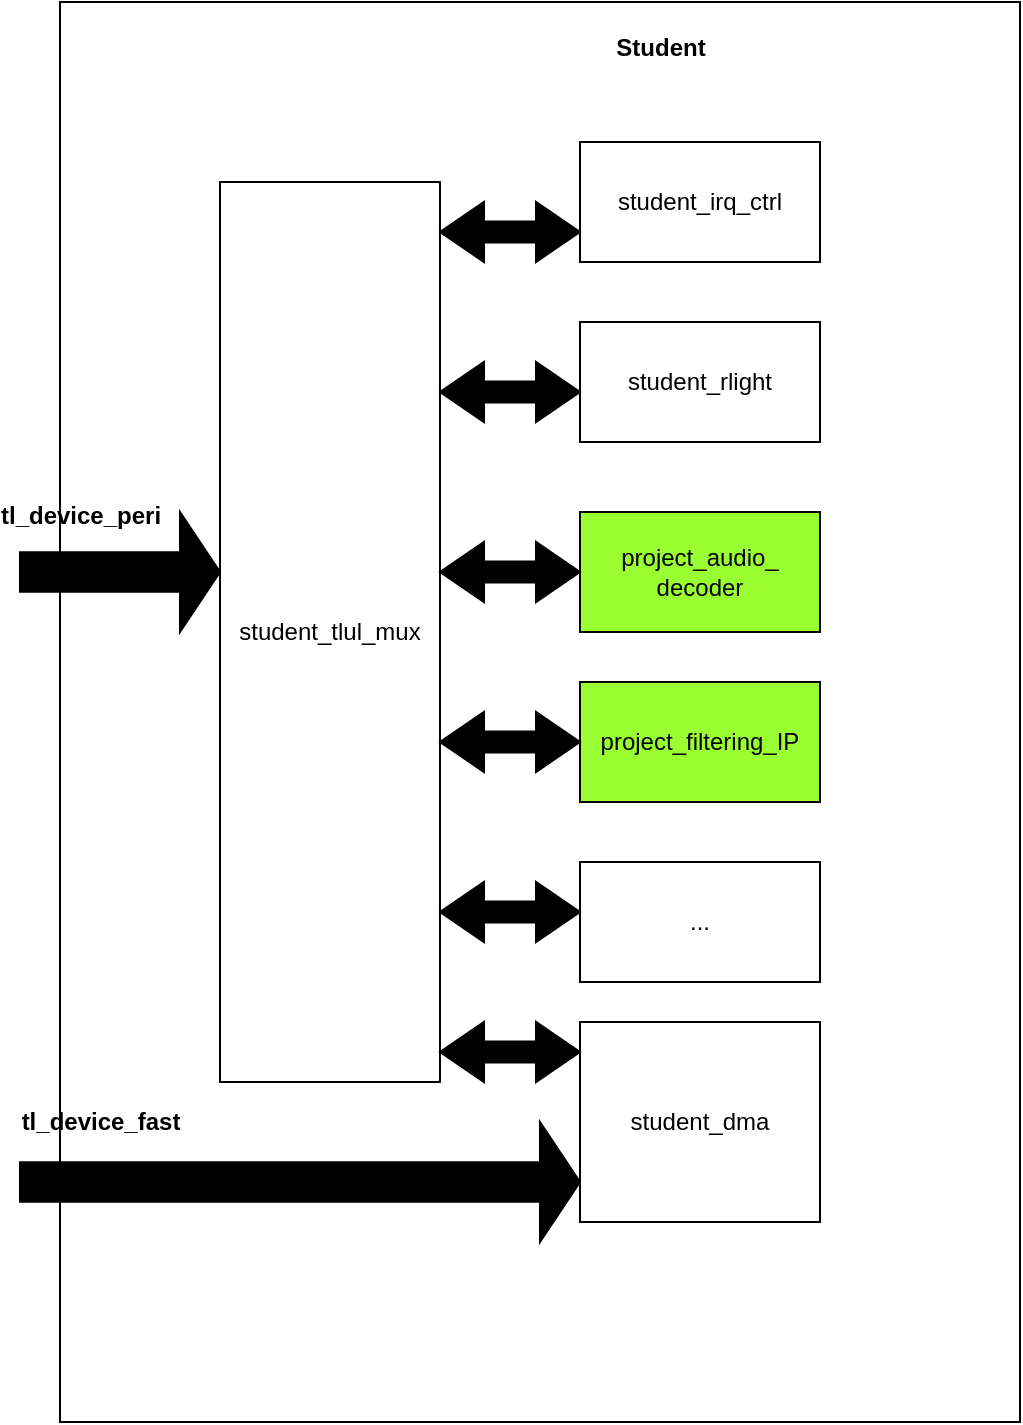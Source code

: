 <mxfile version="24.4.10" type="device">
  <diagram id="_uuIN3uyb_vN-ZzZcdoV" name="Seite-3">
    <mxGraphModel dx="1158" dy="729" grid="1" gridSize="10" guides="1" tooltips="1" connect="1" arrows="1" fold="1" page="0" pageScale="1" pageWidth="827" pageHeight="1169" math="0" shadow="0">
      <root>
        <mxCell id="0" />
        <mxCell id="1" parent="0" />
        <mxCell id="mwM7OwOP8IIw1r8pnNSO-1" value="" style="html=1;whiteSpace=wrap;" parent="1" vertex="1">
          <mxGeometry x="-80" y="50" width="480" height="710" as="geometry" />
        </mxCell>
        <mxCell id="mwM7OwOP8IIw1r8pnNSO-2" value="student_irq_ctrl" style="html=1;whiteSpace=wrap;" parent="1" vertex="1">
          <mxGeometry x="180" y="120" width="120" height="60" as="geometry" />
        </mxCell>
        <mxCell id="mwM7OwOP8IIw1r8pnNSO-4" value="student_rlight&lt;span style=&quot;color: rgba(0, 0, 0, 0); font-family: monospace; font-size: 0px; text-align: start; text-wrap: nowrap;&quot;&gt;%3CmxGraphModel%3E%3Croot%3E%3CmxCell%20id%3D%220%22%2F%3E%3CmxCell%20id%3D%221%22%20parent%3D%220%22%2F%3E%3CmxCell%20id%3D%222%22%20value%3D%22student_irq_ctrl%22%20style%3D%22html%3D1%3BwhiteSpace%3Dwrap%3B%22%20vertex%3D%221%22%20parent%3D%221%22%3E%3CmxGeometry%20x%3D%22180%22%20y%3D%22120%22%20width%3D%22120%22%20height%3D%2260%22%20as%3D%22geometry%22%2F%3E%3C%2FmxCell%3E%3C%2Froot%3E%3C%2FmxGraphModel%3E&lt;/span&gt;" style="html=1;whiteSpace=wrap;" parent="1" vertex="1">
          <mxGeometry x="180" y="210" width="120" height="60" as="geometry" />
        </mxCell>
        <mxCell id="mwM7OwOP8IIw1r8pnNSO-5" value="project_audio_&lt;div&gt;decoder&lt;span style=&quot;color: rgba(0, 0, 0, 0); font-family: monospace; font-size: 0px; text-align: start; text-wrap: nowrap;&quot;&gt;%3CmxGraphModel%3E%3Croot%3E%3CmxCell%20id%3D%220%22%2F%3E%3CmxCell%20id%3D%221%22%20parent%3D%220%22%2F%3E%3CmxCell%20id%3D%222%22%20value%3D%22student_irq_ctrl%22%20style%3D%22html%3D1%3BwhiteSpace%3Dwrap%3B%22%20vertex%3D%221%22%20parent%3D%221%22%3E%3CmxGeometry%20x%3D%22180%22%20y%3D%22120%22%20width%3D%22120%22%20height%3D%2260%22%20as%3D%22geometry%22%2F%3E%3C%2FmxCell%3E%3C%2Froot%3E%3C%2FmxGraphMode_au&lt;/span&gt;&lt;/div&gt;" style="html=1;whiteSpace=wrap;fillColor=#99FF33;" parent="1" vertex="1">
          <mxGeometry x="180" y="305" width="120" height="60" as="geometry" />
        </mxCell>
        <mxCell id="mwM7OwOP8IIw1r8pnNSO-6" value="student_tlul_mux&lt;span style=&quot;color: rgba(0, 0, 0, 0); font-family: monospace; font-size: 0px; text-align: start; text-wrap: nowrap;&quot;&gt;%3CmxGraphModel%3E%3Croot%3E%3CmxCell%20id%3D%220%22%2F%3E%3CmxCell%20id%3D%221%22%20parent%3D%220%22%2F%3E%3CmxCell%20id%3D%222%22%20value%3D%22student_irq_ctrl%22%20style%3D%22html%3D1%3BwhiteSpace%3Dwrap%3B%22%20vertex%3D%221%22%20parent%3D%221%22%3E%3CmxGeometry%20x%3D%22180%22%20y%3D%22120%22%20width%3D%22120%22%20height%3D%2260%22%20as%3D%22geometry%22%2F%3E%3C%2FmxCell%3E%3C%2Froot%3E%3C%2FmxGraphModel&lt;/span&gt;" style="html=1;whiteSpace=wrap;" parent="1" vertex="1">
          <mxGeometry y="140" width="110" height="450" as="geometry" />
        </mxCell>
        <mxCell id="mwM7OwOP8IIw1r8pnNSO-7" value="..." style="html=1;whiteSpace=wrap;" parent="1" vertex="1">
          <mxGeometry x="180" y="480" width="120" height="60" as="geometry" />
        </mxCell>
        <mxCell id="mwM7OwOP8IIw1r8pnNSO-9" value="project_filtering_IP" style="html=1;whiteSpace=wrap;fillColor=#99FF33;" parent="1" vertex="1">
          <mxGeometry x="180" y="390" width="120" height="60" as="geometry" />
        </mxCell>
        <mxCell id="mwM7OwOP8IIw1r8pnNSO-11" value="" style="html=1;shadow=0;dashed=0;align=center;verticalAlign=middle;shape=mxgraph.arrows2.twoWayArrow;dy=0.65;dx=22;strokeColor=#000000;fillColor=#000000;" parent="1" vertex="1">
          <mxGeometry x="110" y="320" width="70" height="30" as="geometry" />
        </mxCell>
        <mxCell id="mwM7OwOP8IIw1r8pnNSO-16" value="" style="html=1;shadow=0;dashed=0;align=center;verticalAlign=middle;shape=mxgraph.arrows2.twoWayArrow;dy=0.65;dx=22;strokeColor=#000000;fillColor=#000000;" parent="1" vertex="1">
          <mxGeometry x="110" y="405" width="70" height="30" as="geometry" />
        </mxCell>
        <mxCell id="mwM7OwOP8IIw1r8pnNSO-17" value="" style="html=1;shadow=0;dashed=0;align=center;verticalAlign=middle;shape=mxgraph.arrows2.twoWayArrow;dy=0.65;dx=22;strokeColor=#000000;fillColor=#000000;" parent="1" vertex="1">
          <mxGeometry x="110" y="230" width="70" height="30" as="geometry" />
        </mxCell>
        <mxCell id="mwM7OwOP8IIw1r8pnNSO-18" value="" style="html=1;shadow=0;dashed=0;align=center;verticalAlign=middle;shape=mxgraph.arrows2.twoWayArrow;dy=0.65;dx=22;strokeColor=#000000;fillColor=#000000;" parent="1" vertex="1">
          <mxGeometry x="110" y="150" width="70" height="30" as="geometry" />
        </mxCell>
        <mxCell id="mwM7OwOP8IIw1r8pnNSO-20" value="" style="html=1;shadow=0;dashed=0;align=center;verticalAlign=middle;shape=mxgraph.arrows2.arrow;dy=0.67;dx=20;notch=0;fillColor=#000000;" parent="1" vertex="1">
          <mxGeometry x="-100" y="305" width="100" height="60" as="geometry" />
        </mxCell>
        <mxCell id="mwM7OwOP8IIw1r8pnNSO-21" value="student_dma" style="html=1;whiteSpace=wrap;" parent="1" vertex="1">
          <mxGeometry x="180" y="560" width="120" height="100" as="geometry" />
        </mxCell>
        <mxCell id="mwM7OwOP8IIw1r8pnNSO-22" value="" style="html=1;shadow=0;dashed=0;align=center;verticalAlign=middle;shape=mxgraph.arrows2.twoWayArrow;dy=0.65;dx=22;strokeColor=#000000;fillColor=#000000;" parent="1" vertex="1">
          <mxGeometry x="110" y="490" width="70" height="30" as="geometry" />
        </mxCell>
        <mxCell id="mwM7OwOP8IIw1r8pnNSO-23" value="" style="html=1;shadow=0;dashed=0;align=center;verticalAlign=middle;shape=mxgraph.arrows2.twoWayArrow;dy=0.65;dx=22;strokeColor=#000000;fillColor=#000000;" parent="1" vertex="1">
          <mxGeometry x="110" y="560" width="70" height="30" as="geometry" />
        </mxCell>
        <mxCell id="mwM7OwOP8IIw1r8pnNSO-24" value="" style="html=1;shadow=0;dashed=0;align=center;verticalAlign=middle;shape=mxgraph.arrows2.arrow;dy=0.67;dx=20;notch=0;fillColor=#000000;" parent="1" vertex="1">
          <mxGeometry x="-100" y="610" width="280" height="60" as="geometry" />
        </mxCell>
        <mxCell id="mwM7OwOP8IIw1r8pnNSO-25" value="Student&lt;span style=&quot;color: rgba(0, 0, 0, 0); font-family: monospace; font-size: 0px; font-weight: 400; text-align: start;&quot;&gt;%3CmxGraphModel%3E%3Croot%3E%3CmxCell%20id%3D%220%22%2F%3E%3CmxCell%20id%3D%221%22%20parent%3D%220%22%2F%3E%3CmxCell%20id%3D%222%22%20value%3D%22%22%20style%3D%22html%3D1%3Bshadow%3D0%3Bdashed%3D0%3Balign%3Dcenter%3BverticalAlign%3Dmiddle%3Bshape%3Dmxgraph.arrows2.arrow%3Bdy%3D0.67%3Bdx%3D20%3Bnotch%3D0%3BfillColor%3D%23000000%3B%22%20vertex%3D%221%22%20parent%3D%221%22%3E%3CmxGeometry%20x%3D%22-100%22%20y%3D%22305%22%20width%3D%22100%22%20height%3D%2260%22%20as%3D%22geometry%22%2F%3E%3C%2FmxCell%3E%3C%2Froot%3E%3C%2FmxGraphModel%3E&lt;/span&gt;" style="text;align=center;fontStyle=1;verticalAlign=middle;spacingLeft=3;spacingRight=3;strokeColor=none;rotatable=0;points=[[0,0.5],[1,0.5]];portConstraint=eastwest;html=1;" parent="1" vertex="1">
          <mxGeometry x="180" y="60" width="80" height="26" as="geometry" />
        </mxCell>
        <mxCell id="mwM7OwOP8IIw1r8pnNSO-26" value="tl_device_peri" style="text;align=center;fontStyle=1;verticalAlign=middle;spacingLeft=3;spacingRight=3;strokeColor=none;rotatable=0;points=[[0,0.5],[1,0.5]];portConstraint=eastwest;html=1;" parent="1" vertex="1">
          <mxGeometry x="-110" y="294" width="80" height="26" as="geometry" />
        </mxCell>
        <mxCell id="mwM7OwOP8IIw1r8pnNSO-27" value="tl_device_fast" style="text;align=center;fontStyle=1;verticalAlign=middle;spacingLeft=3;spacingRight=3;strokeColor=none;rotatable=0;points=[[0,0.5],[1,0.5]];portConstraint=eastwest;html=1;" parent="1" vertex="1">
          <mxGeometry x="-100" y="597" width="80" height="26" as="geometry" />
        </mxCell>
      </root>
    </mxGraphModel>
  </diagram>
</mxfile>
